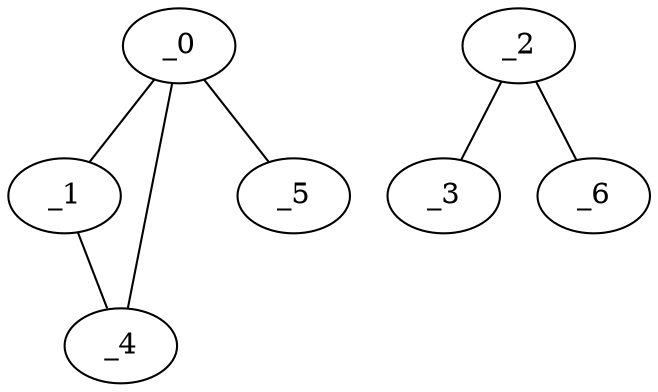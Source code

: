 graph FP1_0067 {
	_0	 [x="0.74",
		y="2.78"];
	_1	 [x="0.323655",
		y="0.635962"];
	_0 -- _1;
	_4	 [x="1.96051",
		y="2.20693"];
	_0 -- _4;
	_5	 [x="1.59169",
		y="0.626023"];
	_0 -- _5;
	_1 -- _4;
	_2	 [x="0.52",
		y="1.77"];
	_3	 [x="1.76653",
		y="2.47337"];
	_2 -- _3;
	_6	 [x="0.916785",
		y="1.26984"];
	_2 -- _6;
}

